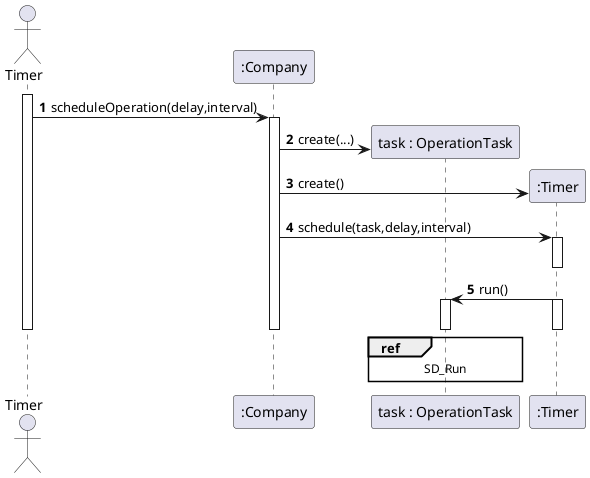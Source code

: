 @startuml
autonumber
'hide footbox
actor "Timer" as TM

participant ":Company" as Comp
participant "task : OperationTask" as Task
participant ":Timer" as Timer

activate TM
TM -> Comp : scheduleOperation(delay,interval)
activate Comp
Comp -> Task** : create(...)
Comp -> Timer** : create()
Comp -> Timer : schedule(task,delay,interval)
activate Timer
deactivate Timer
Timer -> Task : run()
ref over Task
SD_Run
end ref
activate Timer
activate Task
deactivate Task
deactivate Timer
deactivate Comp



deactivate TM

@enduml